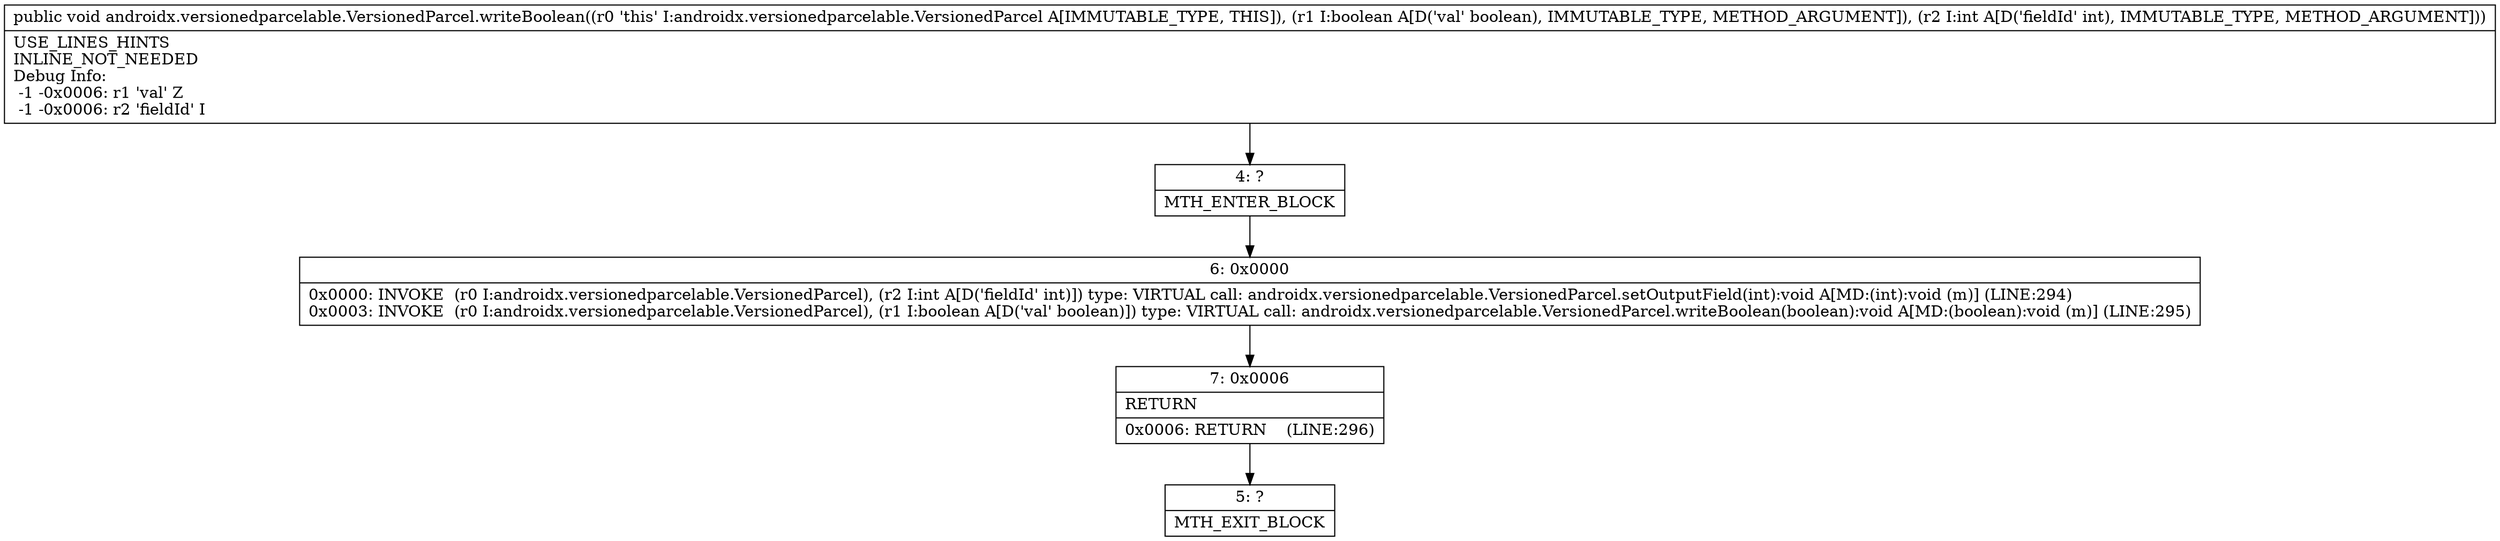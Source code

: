 digraph "CFG forandroidx.versionedparcelable.VersionedParcel.writeBoolean(ZI)V" {
Node_4 [shape=record,label="{4\:\ ?|MTH_ENTER_BLOCK\l}"];
Node_6 [shape=record,label="{6\:\ 0x0000|0x0000: INVOKE  (r0 I:androidx.versionedparcelable.VersionedParcel), (r2 I:int A[D('fieldId' int)]) type: VIRTUAL call: androidx.versionedparcelable.VersionedParcel.setOutputField(int):void A[MD:(int):void (m)] (LINE:294)\l0x0003: INVOKE  (r0 I:androidx.versionedparcelable.VersionedParcel), (r1 I:boolean A[D('val' boolean)]) type: VIRTUAL call: androidx.versionedparcelable.VersionedParcel.writeBoolean(boolean):void A[MD:(boolean):void (m)] (LINE:295)\l}"];
Node_7 [shape=record,label="{7\:\ 0x0006|RETURN\l|0x0006: RETURN    (LINE:296)\l}"];
Node_5 [shape=record,label="{5\:\ ?|MTH_EXIT_BLOCK\l}"];
MethodNode[shape=record,label="{public void androidx.versionedparcelable.VersionedParcel.writeBoolean((r0 'this' I:androidx.versionedparcelable.VersionedParcel A[IMMUTABLE_TYPE, THIS]), (r1 I:boolean A[D('val' boolean), IMMUTABLE_TYPE, METHOD_ARGUMENT]), (r2 I:int A[D('fieldId' int), IMMUTABLE_TYPE, METHOD_ARGUMENT]))  | USE_LINES_HINTS\lINLINE_NOT_NEEDED\lDebug Info:\l  \-1 \-0x0006: r1 'val' Z\l  \-1 \-0x0006: r2 'fieldId' I\l}"];
MethodNode -> Node_4;Node_4 -> Node_6;
Node_6 -> Node_7;
Node_7 -> Node_5;
}

